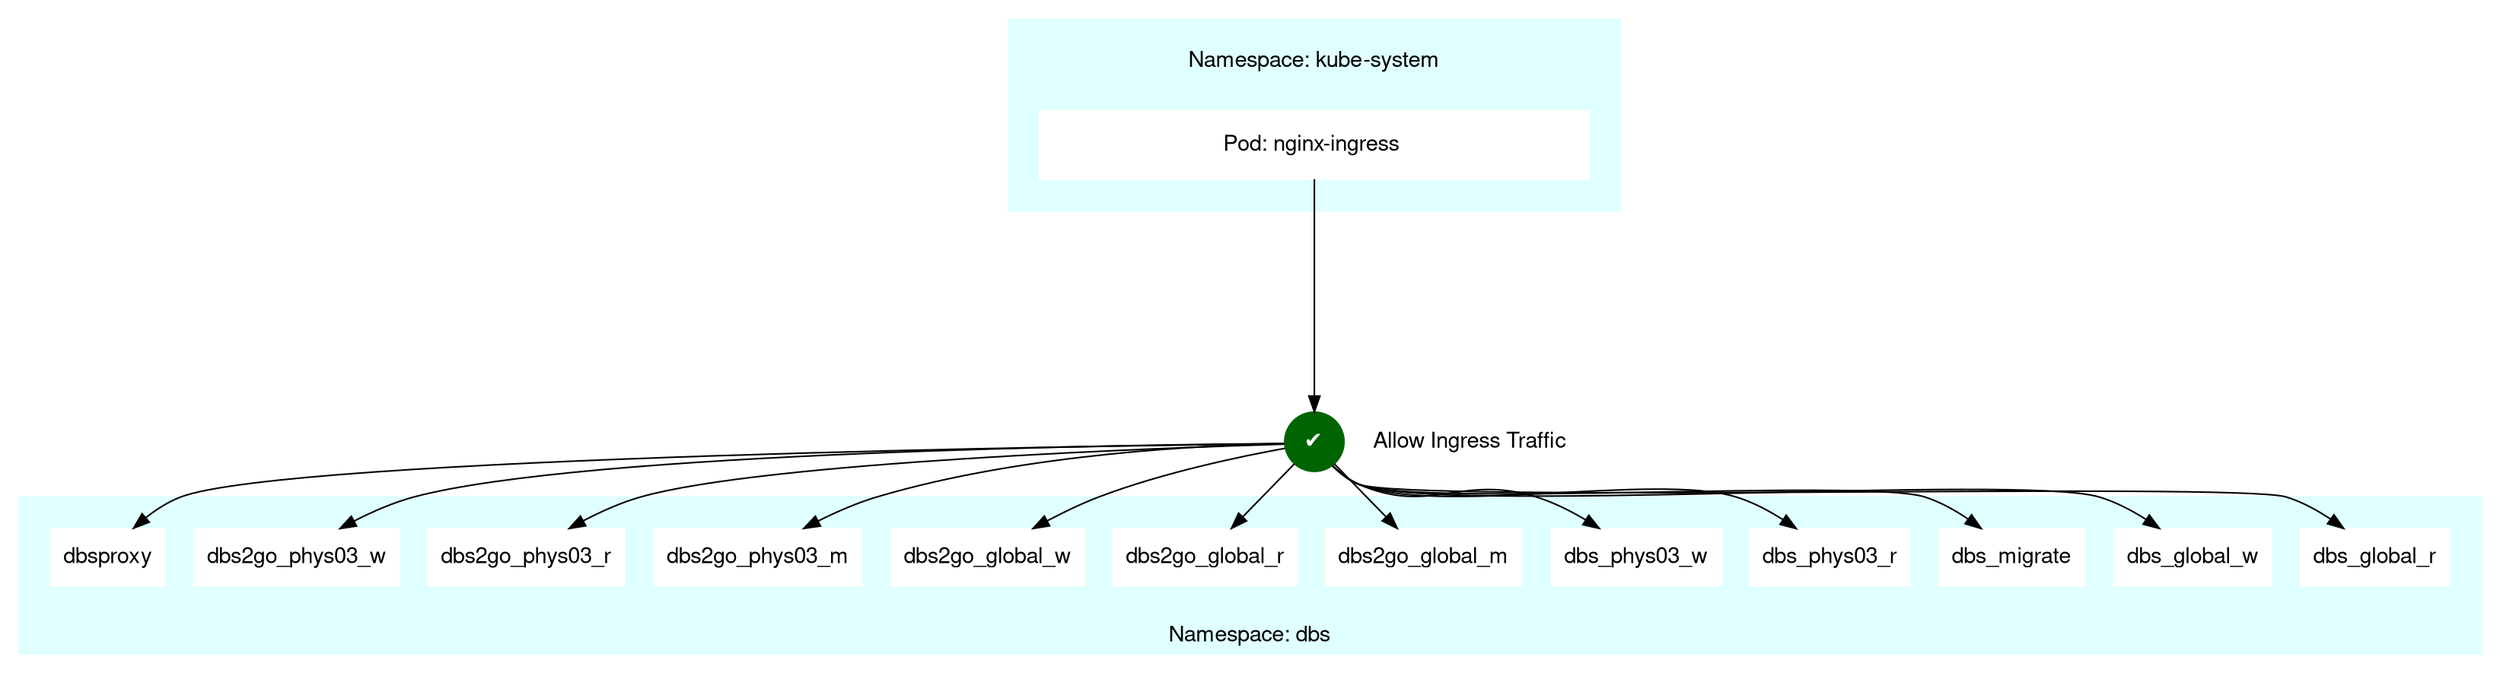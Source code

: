 digraph G {

	fontname="Helvetica,Arial,sans-serif"
	node [fontname="Helvetica,Arial,sans-serif"]
	edge [fontname="Helvetica,Arial,sans-serif"]
    node [shape=box, style=filled, color=white]

	subgraph cluster_0 {
		style=filled;
		color=lightcyan;
		node [style=filled, color=white, shape=box];
		nginx_ingress [label="    Pod: nginx-ingress     ", margin="1.4,0.2"]
		label = " \nNamespace: kube-system";
		labeljust="c"
		margin=20;
	}

	subgraph cluster_1 {
	    style=filled;
		color=lightcyan;
		node [style=filled, shape=box];
		label = "Namespace: dbs";
		labelloc=b;
		labeljust="c"
		margin=20;
		
        dbs_global_r[label="dbs_global_r", labeljust="c"]
        dbs_global_w[label="dbs_global_w", labeljust="c"]
        dbs_migrate[label="dbs_migrate", labeljust="c"]
        dbs_phys03_r[label="dbs_phys03_r", labeljust="c"]
        dbs_phys03_w[label="dbs_phys03_w", labeljust="c"]
        dbs2go_global_m[label="dbs2go_global_m", labeljust="c"]
        dbs2go_global_r[label="dbs2go_global_r", labeljust="c"]
        dbs2go_global_w[label="dbs2go_global_w", labeljust="c"]
        dbs2go_phys03_m[label="dbs2go_phys03_m", labeljust="c"]
        dbs2go_phys03_r[label="dbs2go_phys03_r", labeljust="c"]
        dbs2go_phys03_w[label="dbs2go_phys03_w", labeljust="c"]
        dbsproxy[label="dbsproxy", labeljust="c"]


	}
	subgraph cluster_4 {
		color=white
		allow_label[color=white, margin=0, label="Allow Ingress Traffic"]
		tick[shape=circle, style=filled, color=darkgreen, fontcolor=white label=<&#10004;>]
	}
	
	
	nginx_ingress -> tick[minlen=4]

	tick -> dbs_global_r
	tick -> dbs_global_w
	tick -> dbs_migrate
	tick -> dbs_phys03_r
	tick -> dbs_phys03_w
	tick -> dbs2go_global_m
	tick -> dbs2go_global_r
	tick -> dbs2go_global_w
	tick -> dbs2go_phys03_m
	tick -> dbs2go_phys03_r
	tick -> dbs2go_phys03_w
	tick -> dbsproxy


}